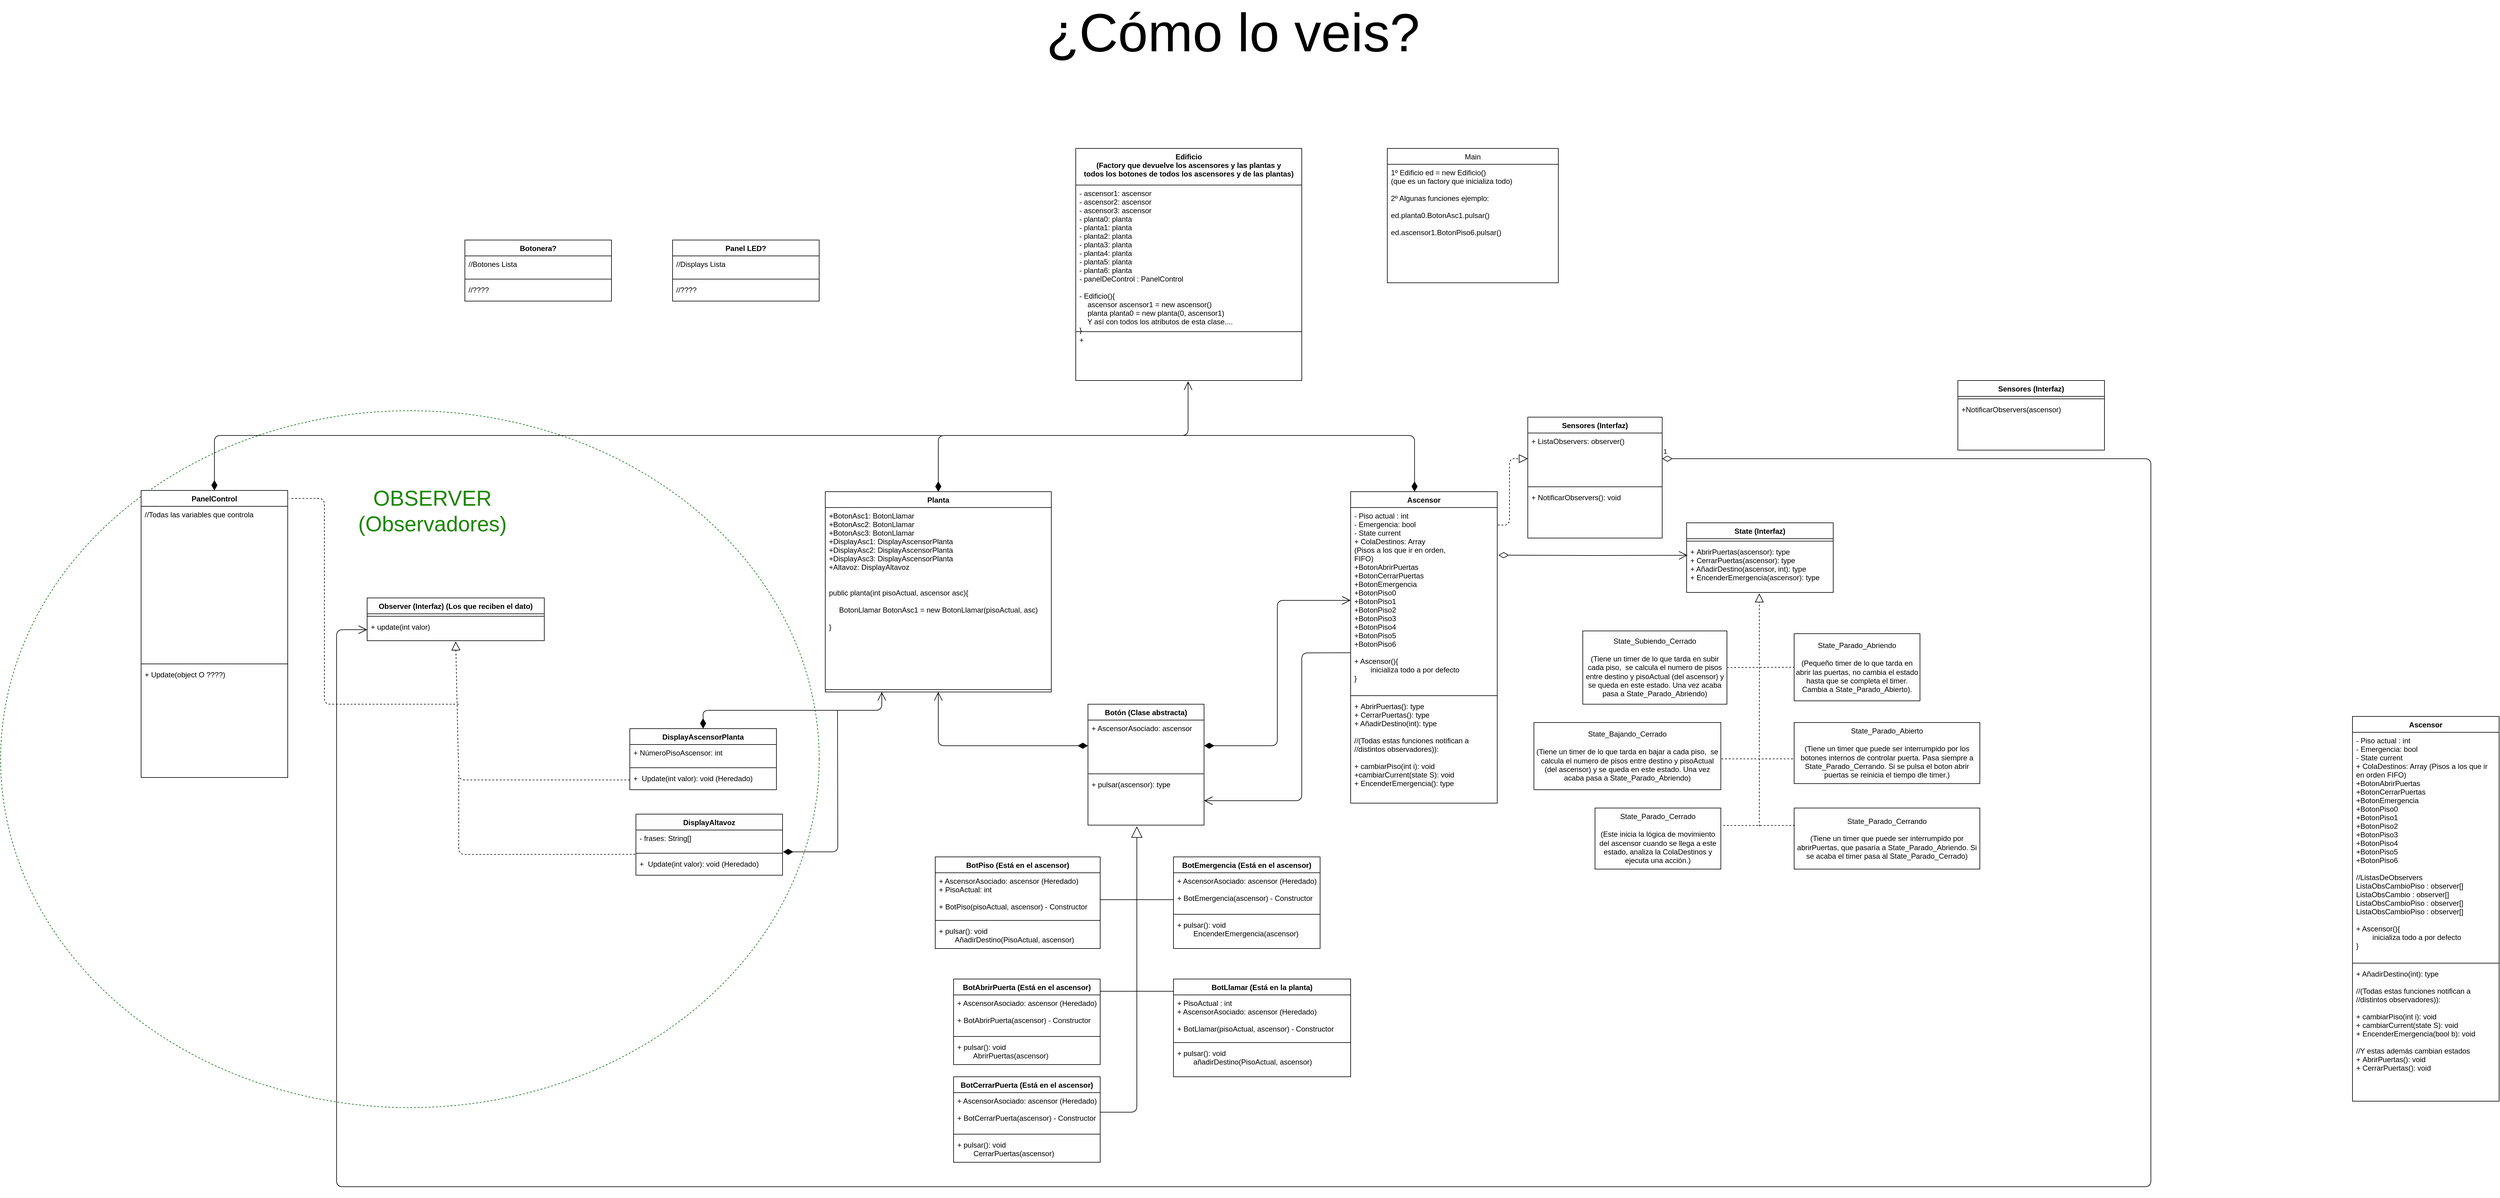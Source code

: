 <mxfile version="14.1.8" type="device"><diagram id="Z--odeYnt2_e7zv_vTT9" name="Page-1"><mxGraphModel dx="3426" dy="2026" grid="1" gridSize="10" guides="1" tooltips="1" connect="1" arrows="1" fold="1" page="1" pageScale="1" pageWidth="827" pageHeight="1169" math="0" shadow="0"><root><mxCell id="0"/><mxCell id="1" parent="0"/><mxCell id="Lk6bTEhdmykPrfCUieT1-79" value="" style="ellipse;whiteSpace=wrap;html=1;dashed=1;fillColor=none;strokeColor=#02690C;" vertex="1" parent="1"><mxGeometry x="-1730" y="109.5" width="1340" height="1141" as="geometry"/></mxCell><mxCell id="whVOiBgoklnP81nuVYzU-8" value="State_Subiendo_Cerrado&lt;br&gt;&lt;br&gt;(Tiene un timer de lo que tarda en subir cada piso,&amp;nbsp; se calcula el numero de pisos entre destino y pisoActual (del ascensor) y se queda en este estado. Una vez acaba pasa a State_Parado_Abriendo)" style="rounded=0;whiteSpace=wrap;html=1;" parent="1" vertex="1"><mxGeometry x="860" y="470" width="236" height="120" as="geometry"/></mxCell><mxCell id="whVOiBgoklnP81nuVYzU-9" value="State_Bajando_Cerrado&lt;br&gt;&lt;br&gt;(Tiene un timer de lo que tarda en bajar a cada piso,&amp;nbsp; se calcula el numero de pisos entre destino y pisoActual (del ascensor) y se queda en este estado. Una vez acaba pasa a State_Parado_Abriendo)" style="rounded=0;whiteSpace=wrap;html=1;" parent="1" vertex="1"><mxGeometry x="780" y="620" width="306" height="110" as="geometry"/></mxCell><mxCell id="whVOiBgoklnP81nuVYzU-10" value="State_Parado_Cerrado&lt;br&gt;&lt;br&gt;(Este inicia la lógica de movimiento del ascensor cuando se llega a este estado, analiza la ColaDestinos y ejecuta una acción.)" style="rounded=0;whiteSpace=wrap;html=1;" parent="1" vertex="1"><mxGeometry x="880" y="760" width="206" height="100" as="geometry"/></mxCell><mxCell id="whVOiBgoklnP81nuVYzU-11" value="State_Parado_Cerrando&lt;br&gt;&lt;br&gt;(Tiene un timer que puede ser interrumpido por abrirPuertas, que pasaría a State_Parado_Abriendo. Si se acaba el timer pasa al State_Parado_Cerrado)" style="rounded=0;whiteSpace=wrap;html=1;" parent="1" vertex="1"><mxGeometry x="1206" y="760" width="304" height="100" as="geometry"/></mxCell><mxCell id="whVOiBgoklnP81nuVYzU-12" value="State_Parado_Abriendo&lt;br&gt;&lt;br&gt;(Pequeño timer de lo que tarda en abrir las puertas, no cambia el estado hasta que se completa el timer. Cambia a State_Parado_Abierto)." style="rounded=0;whiteSpace=wrap;html=1;" parent="1" vertex="1"><mxGeometry x="1206" y="474.5" width="206" height="110" as="geometry"/></mxCell><mxCell id="whVOiBgoklnP81nuVYzU-13" value="State_Parado_Abierto&lt;br&gt;&lt;br&gt;(Tiene un timer que puede ser interrumpido por los botones internos de controlar puerta. Pasa siempre a State_Parado_Cerrando. Si se pulsa el boton abrir puertas se reinicia el tiempo dle timer.)" style="rounded=0;whiteSpace=wrap;html=1;" parent="1" vertex="1"><mxGeometry x="1206" y="620" width="304" height="100" as="geometry"/></mxCell><mxCell id="whVOiBgoklnP81nuVYzU-16" value="" style="endArrow=open;html=1;endSize=12;startArrow=diamondThin;startSize=14;startFill=0;edgeStyle=orthogonalEdgeStyle;align=left;verticalAlign=bottom;entryX=0.006;entryY=0.241;entryDx=0;entryDy=0;entryPerimeter=0;" parent="1" target="whVOiBgoklnP81nuVYzU-34" edge="1"><mxGeometry x="-1" y="3" relative="1" as="geometry"><mxPoint x="722" y="346" as="sourcePoint"/><mxPoint x="970" y="380" as="targetPoint"/></mxGeometry></mxCell><mxCell id="whVOiBgoklnP81nuVYzU-23" value="Ascensor" style="swimlane;fontStyle=1;align=center;verticalAlign=top;childLayout=stackLayout;horizontal=1;startSize=26;horizontalStack=0;resizeParent=1;resizeParentMax=0;resizeLast=0;collapsible=1;marginBottom=0;" parent="1" vertex="1"><mxGeometry x="480" y="242" width="240" height="510" as="geometry"/></mxCell><mxCell id="whVOiBgoklnP81nuVYzU-24" value="- Piso actual : int&#10;- Emergencia: bool&#10;- State current&#10;+ ColaDestinos: Array&#10;(Pisos a los que ir en orden, &#10;FIFO)&#10;+BotonAbrirPuertas&#10;+BotonCerrarPuertas&#10;+BotonEmergencia&#10;+BotonPiso0&#10;+BotonPiso1&#10;+BotonPiso2&#10;+BotonPiso3&#10;+BotonPiso4&#10;+BotonPiso5&#10;+BotonPiso6&#10;&#10;+ Ascensor(){&#10;        inicializa todo a por defecto&#10;}&#10;" style="text;strokeColor=none;fillColor=none;align=left;verticalAlign=top;spacingLeft=4;spacingRight=4;overflow=hidden;rotatable=0;points=[[0,0.5],[1,0.5]];portConstraint=eastwest;" parent="whVOiBgoklnP81nuVYzU-23" vertex="1"><mxGeometry y="26" width="240" height="304" as="geometry"/></mxCell><mxCell id="whVOiBgoklnP81nuVYzU-25" value="" style="line;strokeWidth=1;fillColor=none;align=left;verticalAlign=middle;spacingTop=-1;spacingLeft=3;spacingRight=3;rotatable=0;labelPosition=right;points=[];portConstraint=eastwest;" parent="whVOiBgoklnP81nuVYzU-23" vertex="1"><mxGeometry y="330" width="240" height="8" as="geometry"/></mxCell><mxCell id="whVOiBgoklnP81nuVYzU-26" value="+ AbrirPuertas(): type&#10;+ CerrarPuertas(): type&#10;+ AñadirDestino(int): type&#10;&#10;//(Todas estas funciones notifican a &#10;//distintos observadores)):&#10;&#10;+ cambiarPiso(int i): void&#10;+cambiarCurrent(state S): void&#10;+ EncenderEmergencia(): type" style="text;strokeColor=none;fillColor=none;align=left;verticalAlign=top;spacingLeft=4;spacingRight=4;overflow=hidden;rotatable=0;points=[[0,0.5],[1,0.5]];portConstraint=eastwest;" parent="whVOiBgoklnP81nuVYzU-23" vertex="1"><mxGeometry y="338" width="240" height="172" as="geometry"/></mxCell><mxCell id="whVOiBgoklnP81nuVYzU-31" value="State (Interfaz)" style="swimlane;fontStyle=1;align=center;verticalAlign=top;childLayout=stackLayout;horizontal=1;startSize=26;horizontalStack=0;resizeParent=1;resizeParentMax=0;resizeLast=0;collapsible=1;marginBottom=0;" parent="1" vertex="1"><mxGeometry x="1030" y="293" width="240" height="114" as="geometry"/></mxCell><mxCell id="whVOiBgoklnP81nuVYzU-33" value="" style="line;strokeWidth=1;fillColor=none;align=left;verticalAlign=middle;spacingTop=-1;spacingLeft=3;spacingRight=3;rotatable=0;labelPosition=right;points=[];portConstraint=eastwest;" parent="whVOiBgoklnP81nuVYzU-31" vertex="1"><mxGeometry y="26" width="240" height="8" as="geometry"/></mxCell><mxCell id="whVOiBgoklnP81nuVYzU-34" value="+ AbrirPuertas(ascensor): type&#10;+ CerrarPuertas(ascensor): type&#10;+ AñadirDestino(ascensor, int): type&#10;+ EncenderEmergencia(ascensor): type" style="text;strokeColor=none;fillColor=none;align=left;verticalAlign=top;spacingLeft=4;spacingRight=4;overflow=hidden;rotatable=0;points=[[0,0.5],[1,0.5]];portConstraint=eastwest;" parent="whVOiBgoklnP81nuVYzU-31" vertex="1"><mxGeometry y="34" width="240" height="80" as="geometry"/></mxCell><mxCell id="whVOiBgoklnP81nuVYzU-42" value="" style="endArrow=block;endSize=16;endFill=0;html=1;entryX=0.5;entryY=1;entryDx=0;entryDy=0;exitX=1;exitY=0.5;exitDx=0;exitDy=0;" parent="1" edge="1" source="Lk6bTEhdmykPrfCUieT1-37"><mxGeometry width="160" relative="1" as="geometry"><mxPoint x="130" y="1160" as="sourcePoint"/><mxPoint x="130" y="790" as="targetPoint"/><Array as="points"><mxPoint x="130" y="1258"/></Array></mxGeometry></mxCell><mxCell id="whVOiBgoklnP81nuVYzU-43" value="" style="endArrow=none;html=1;exitX=1;exitY=0.5;exitDx=0;exitDy=0;entryX=0;entryY=0.5;entryDx=0;entryDy=0;" parent="1" edge="1"><mxGeometry width="50" height="50" relative="1" as="geometry"><mxPoint x="70" y="910" as="sourcePoint"/><mxPoint x="190" y="910" as="targetPoint"/></mxGeometry></mxCell><mxCell id="whVOiBgoklnP81nuVYzU-44" value="" style="endArrow=none;html=1;exitX=1;exitY=0.5;exitDx=0;exitDy=0;entryX=0;entryY=0.5;entryDx=0;entryDy=0;" parent="1" edge="1"><mxGeometry width="50" height="50" relative="1" as="geometry"><mxPoint x="70" y="1060" as="sourcePoint"/><mxPoint x="190" y="1060" as="targetPoint"/></mxGeometry></mxCell><mxCell id="whVOiBgoklnP81nuVYzU-47" value="Botón (Clase abstracta)" style="swimlane;fontStyle=1;align=center;verticalAlign=top;childLayout=stackLayout;horizontal=1;startSize=26;horizontalStack=0;resizeParent=1;resizeParentMax=0;resizeLast=0;collapsible=1;marginBottom=0;" parent="1" vertex="1"><mxGeometry x="50" y="590" width="190" height="198" as="geometry"/></mxCell><mxCell id="whVOiBgoklnP81nuVYzU-48" value="+ AscensorAsociado: ascensor&#10;" style="text;strokeColor=none;fillColor=none;align=left;verticalAlign=top;spacingLeft=4;spacingRight=4;overflow=hidden;rotatable=0;points=[[0,0.5],[1,0.5]];portConstraint=eastwest;" parent="whVOiBgoklnP81nuVYzU-47" vertex="1"><mxGeometry y="26" width="190" height="84" as="geometry"/></mxCell><mxCell id="whVOiBgoklnP81nuVYzU-49" value="" style="line;strokeWidth=1;fillColor=none;align=left;verticalAlign=middle;spacingTop=-1;spacingLeft=3;spacingRight=3;rotatable=0;labelPosition=right;points=[];portConstraint=eastwest;" parent="whVOiBgoklnP81nuVYzU-47" vertex="1"><mxGeometry y="110" width="190" height="8" as="geometry"/></mxCell><mxCell id="whVOiBgoklnP81nuVYzU-50" value="+ pulsar(ascensor): type" style="text;strokeColor=none;fillColor=none;align=left;verticalAlign=top;spacingLeft=4;spacingRight=4;overflow=hidden;rotatable=0;points=[[0,0.5],[1,0.5]];portConstraint=eastwest;" parent="whVOiBgoklnP81nuVYzU-47" vertex="1"><mxGeometry y="118" width="190" height="80" as="geometry"/></mxCell><mxCell id="whVOiBgoklnP81nuVYzU-60" value="Edificio&#10;(Factory que devuelve los ascensores y las plantas y &#10;todos los botones de todos los ascensores y de las plantas)" style="swimlane;fontStyle=1;align=center;verticalAlign=top;childLayout=stackLayout;horizontal=1;startSize=60;horizontalStack=0;resizeParent=1;resizeParentMax=0;resizeLast=0;collapsible=1;marginBottom=0;" parent="1" vertex="1"><mxGeometry x="30" y="-320" width="370" height="300" as="geometry"/></mxCell><mxCell id="whVOiBgoklnP81nuVYzU-61" value="- ascensor1: ascensor&#10;- ascensor2: ascensor&#10;- ascensor3: ascensor&#10;- planta0: planta&#10;- planta1: planta&#10;- planta2: planta&#10;- planta3: planta&#10;- planta4: planta&#10;- planta5: planta&#10;- planta6: planta&#10;- panelDeControl : PanelControl&#10;&#10;- Edificio(){&#10;    ascensor ascensor1 = new ascensor()&#10;    planta planta0 = new planta(0, ascensor1)&#10;    Y así con todos los atributos de esta clase....&#10;}" style="text;strokeColor=none;fillColor=none;align=left;verticalAlign=top;spacingLeft=4;spacingRight=4;overflow=hidden;rotatable=0;points=[[0,0.5],[1,0.5]];portConstraint=eastwest;" parent="whVOiBgoklnP81nuVYzU-60" vertex="1"><mxGeometry y="60" width="370" height="240" as="geometry"/></mxCell><mxCell id="whVOiBgoklnP81nuVYzU-65" value="Main" style="swimlane;fontStyle=0;childLayout=stackLayout;horizontal=1;startSize=26;fillColor=none;horizontalStack=0;resizeParent=1;resizeParentMax=0;resizeLast=0;collapsible=1;marginBottom=0;" parent="1" vertex="1"><mxGeometry x="540" y="-320" width="280" height="220" as="geometry"/></mxCell><mxCell id="whVOiBgoklnP81nuVYzU-66" value="1º Edificio ed = new Edificio() &#10;(que es un factory que inicializa todo)&#10;&#10;2º Algunas funciones ejemplo:&#10;&#10;ed.planta0.BotonAsc1.pulsar()&#10;&#10;ed.ascensor1.BotonPiso6.pulsar()&#10;" style="text;strokeColor=none;fillColor=none;align=left;verticalAlign=top;spacingLeft=4;spacingRight=4;overflow=hidden;rotatable=0;points=[[0,0.5],[1,0.5]];portConstraint=eastwest;" parent="whVOiBgoklnP81nuVYzU-65" vertex="1"><mxGeometry y="26" width="280" height="194" as="geometry"/></mxCell><mxCell id="whVOiBgoklnP81nuVYzU-69" value="Planta" style="swimlane;fontStyle=1;align=center;verticalAlign=top;childLayout=stackLayout;horizontal=1;startSize=26;horizontalStack=0;resizeParent=1;resizeParentMax=0;resizeLast=0;collapsible=1;marginBottom=0;" parent="1" vertex="1"><mxGeometry x="-380" y="242" width="370" height="328" as="geometry"/></mxCell><mxCell id="whVOiBgoklnP81nuVYzU-70" value="+BotonAsc1: BotonLlamar&#10;+BotonAsc2: BotonLlamar&#10;+BotonAsc3: BotonLlamar&#10;+DisplayAsc1: DisplayAscensorPlanta&#10;+DisplayAsc2: DisplayAscensorPlanta&#10;+DisplayAsc3: DisplayAscensorPlanta&#10;+Altavoz: DisplayAltavoz&#10;&#10;&#10;public planta(int pisoActual, ascensor asc){&#10;     &#10;     BotonLlamar BotonAsc1 = new BotonLlamar(pisoActual, asc)&#10;&#10;}&#10;" style="text;strokeColor=none;fillColor=none;align=left;verticalAlign=top;spacingLeft=4;spacingRight=4;overflow=hidden;rotatable=0;points=[[0,0.5],[1,0.5]];portConstraint=eastwest;" parent="whVOiBgoklnP81nuVYzU-69" vertex="1"><mxGeometry y="26" width="370" height="294" as="geometry"/></mxCell><mxCell id="whVOiBgoklnP81nuVYzU-71" value="" style="line;strokeWidth=1;fillColor=none;align=left;verticalAlign=middle;spacingTop=-1;spacingLeft=3;spacingRight=3;rotatable=0;labelPosition=right;points=[];portConstraint=eastwest;" parent="whVOiBgoklnP81nuVYzU-69" vertex="1"><mxGeometry y="320" width="370" height="8" as="geometry"/></mxCell><mxCell id="whVOiBgoklnP81nuVYzU-73" value="BotLlamar (Está en la planta)" style="swimlane;fontStyle=1;align=center;verticalAlign=top;childLayout=stackLayout;horizontal=1;startSize=26;horizontalStack=0;resizeParent=1;resizeParentMax=0;resizeLast=0;collapsible=1;marginBottom=0;" parent="1" vertex="1"><mxGeometry x="190" y="1040" width="290" height="160" as="geometry"/></mxCell><mxCell id="whVOiBgoklnP81nuVYzU-74" value="+ PisoActual : int&#10;+ AscensorAsociado: ascensor (Heredado)&#10;&#10;+ BotLlamar(pisoActual, ascensor) - Constructor" style="text;strokeColor=none;fillColor=none;align=left;verticalAlign=top;spacingLeft=4;spacingRight=4;overflow=hidden;rotatable=0;points=[[0,0.5],[1,0.5]];portConstraint=eastwest;" parent="whVOiBgoklnP81nuVYzU-73" vertex="1"><mxGeometry y="26" width="290" height="74" as="geometry"/></mxCell><mxCell id="whVOiBgoklnP81nuVYzU-75" value="" style="line;strokeWidth=1;fillColor=none;align=left;verticalAlign=middle;spacingTop=-1;spacingLeft=3;spacingRight=3;rotatable=0;labelPosition=right;points=[];portConstraint=eastwest;" parent="whVOiBgoklnP81nuVYzU-73" vertex="1"><mxGeometry y="100" width="290" height="8" as="geometry"/></mxCell><mxCell id="whVOiBgoklnP81nuVYzU-76" value="+ pulsar(): void&#10;        añadirDestino(PisoActual, ascensor)&#10;    " style="text;strokeColor=none;fillColor=none;align=left;verticalAlign=top;spacingLeft=4;spacingRight=4;overflow=hidden;rotatable=0;points=[[0,0.5],[1,0.5]];portConstraint=eastwest;" parent="whVOiBgoklnP81nuVYzU-73" vertex="1"><mxGeometry y="108" width="290" height="52" as="geometry"/></mxCell><mxCell id="whVOiBgoklnP81nuVYzU-80" value="" style="endArrow=open;html=1;endSize=12;startArrow=diamondThin;startSize=14;startFill=1;edgeStyle=orthogonalEdgeStyle;align=left;verticalAlign=bottom;exitX=1;exitY=0.5;exitDx=0;exitDy=0;entryX=0;entryY=0.5;entryDx=0;entryDy=0;" parent="1" source="whVOiBgoklnP81nuVYzU-48" target="whVOiBgoklnP81nuVYzU-24" edge="1"><mxGeometry x="-1" y="3" relative="1" as="geometry"><mxPoint x="280" y="390" as="sourcePoint"/><mxPoint x="440" y="390" as="targetPoint"/></mxGeometry></mxCell><mxCell id="whVOiBgoklnP81nuVYzU-81" value="" style="endArrow=open;html=1;endSize=12;startArrow=diamondThin;startSize=14;startFill=1;edgeStyle=orthogonalEdgeStyle;align=left;verticalAlign=bottom;exitX=0;exitY=0.5;exitDx=0;exitDy=0;entryX=0.5;entryY=1;entryDx=0;entryDy=0;" parent="1" source="whVOiBgoklnP81nuVYzU-48" target="whVOiBgoklnP81nuVYzU-69" edge="1"><mxGeometry x="-1" y="3" relative="1" as="geometry"><mxPoint x="250" y="668.0" as="sourcePoint"/><mxPoint x="490" y="390" as="targetPoint"/></mxGeometry></mxCell><mxCell id="whVOiBgoklnP81nuVYzU-82" value="&lt;font style=&quot;font-size: 88px&quot;&gt;¿Cómo lo veis?&lt;/font&gt;" style="text;html=1;strokeColor=none;fillColor=none;align=center;verticalAlign=middle;whiteSpace=wrap;rounded=0;" parent="1" vertex="1"><mxGeometry x="-60" y="-520" width="695" height="20" as="geometry"/></mxCell><mxCell id="Lk6bTEhdmykPrfCUieT1-2" value="+ " style="text;fillColor=none;align=left;verticalAlign=top;spacingLeft=4;spacingRight=4;overflow=hidden;rotatable=0;points=[[0,0.5],[1,0.5]];portConstraint=eastwest;strokeColor=#000000;" vertex="1" parent="1"><mxGeometry x="30" y="-20" width="370" height="80" as="geometry"/></mxCell><mxCell id="Lk6bTEhdmykPrfCUieT1-3" value="DisplayAscensorPlanta" style="swimlane;fontStyle=1;align=center;verticalAlign=top;childLayout=stackLayout;horizontal=1;startSize=26;horizontalStack=0;resizeParent=1;resizeParentMax=0;resizeLast=0;collapsible=1;marginBottom=0;" vertex="1" parent="1"><mxGeometry x="-700" y="630" width="240" height="100" as="geometry"/></mxCell><mxCell id="Lk6bTEhdmykPrfCUieT1-4" value="+ NúmeroPisoAscensor: int&#10;" style="text;strokeColor=none;fillColor=none;align=left;verticalAlign=top;spacingLeft=4;spacingRight=4;overflow=hidden;rotatable=0;points=[[0,0.5],[1,0.5]];portConstraint=eastwest;" vertex="1" parent="Lk6bTEhdmykPrfCUieT1-3"><mxGeometry y="26" width="240" height="34" as="geometry"/></mxCell><mxCell id="Lk6bTEhdmykPrfCUieT1-5" value="" style="line;strokeWidth=1;fillColor=none;align=left;verticalAlign=middle;spacingTop=-1;spacingLeft=3;spacingRight=3;rotatable=0;labelPosition=right;points=[];portConstraint=eastwest;" vertex="1" parent="Lk6bTEhdmykPrfCUieT1-3"><mxGeometry y="60" width="240" height="8" as="geometry"/></mxCell><mxCell id="Lk6bTEhdmykPrfCUieT1-6" value="+  Update(int valor): void (Heredado)" style="text;strokeColor=none;fillColor=none;align=left;verticalAlign=top;spacingLeft=4;spacingRight=4;overflow=hidden;rotatable=0;points=[[0,0.5],[1,0.5]];portConstraint=eastwest;" vertex="1" parent="Lk6bTEhdmykPrfCUieT1-3"><mxGeometry y="68" width="240" height="32" as="geometry"/></mxCell><mxCell id="Lk6bTEhdmykPrfCUieT1-7" value="Observer (Interfaz) (Los que reciben el dato)" style="swimlane;fontStyle=1;align=center;verticalAlign=top;childLayout=stackLayout;horizontal=1;startSize=26;horizontalStack=0;resizeParent=1;resizeParentMax=0;resizeLast=0;collapsible=1;marginBottom=0;" vertex="1" parent="1"><mxGeometry x="-1130" y="416" width="290" height="70" as="geometry"/></mxCell><mxCell id="Lk6bTEhdmykPrfCUieT1-8" value="" style="line;strokeWidth=1;fillColor=none;align=left;verticalAlign=middle;spacingTop=-1;spacingLeft=3;spacingRight=3;rotatable=0;labelPosition=right;points=[];portConstraint=eastwest;" vertex="1" parent="Lk6bTEhdmykPrfCUieT1-7"><mxGeometry y="26" width="290" height="8" as="geometry"/></mxCell><mxCell id="Lk6bTEhdmykPrfCUieT1-9" value="+ update(int valor)" style="text;strokeColor=none;fillColor=none;align=left;verticalAlign=top;spacingLeft=4;spacingRight=4;overflow=hidden;rotatable=0;points=[[0,0.5],[1,0.5]];portConstraint=eastwest;" vertex="1" parent="Lk6bTEhdmykPrfCUieT1-7"><mxGeometry y="34" width="290" height="36" as="geometry"/></mxCell><mxCell id="Lk6bTEhdmykPrfCUieT1-10" value="" style="endArrow=block;dashed=1;endFill=0;endSize=12;html=1;entryX=0.496;entryY=1.02;entryDx=0;entryDy=0;entryPerimeter=0;" edge="1" parent="1" target="whVOiBgoklnP81nuVYzU-34"><mxGeometry width="160" relative="1" as="geometry"><mxPoint x="1149" y="790" as="sourcePoint"/><mxPoint x="1100" y="440" as="targetPoint"/></mxGeometry></mxCell><mxCell id="Lk6bTEhdmykPrfCUieT1-11" value="" style="endArrow=none;dashed=1;html=1;exitX=1;exitY=0.5;exitDx=0;exitDy=0;entryX=0;entryY=0.5;entryDx=0;entryDy=0;" edge="1" parent="1" source="whVOiBgoklnP81nuVYzU-8" target="whVOiBgoklnP81nuVYzU-12"><mxGeometry width="50" height="50" relative="1" as="geometry"><mxPoint x="1130" y="560" as="sourcePoint"/><mxPoint x="1180" y="510" as="targetPoint"/></mxGeometry></mxCell><mxCell id="Lk6bTEhdmykPrfCUieT1-12" value="" style="endArrow=none;dashed=1;html=1;exitX=1;exitY=0.5;exitDx=0;exitDy=0;entryX=0;entryY=0.5;entryDx=0;entryDy=0;" edge="1" parent="1"><mxGeometry width="50" height="50" relative="1" as="geometry"><mxPoint x="1087" y="679.5" as="sourcePoint"/><mxPoint x="1207" y="679.5" as="targetPoint"/></mxGeometry></mxCell><mxCell id="Lk6bTEhdmykPrfCUieT1-13" value="" style="endArrow=none;dashed=1;html=1;exitX=1;exitY=0.5;exitDx=0;exitDy=0;entryX=0;entryY=0.5;entryDx=0;entryDy=0;" edge="1" parent="1"><mxGeometry width="50" height="50" relative="1" as="geometry"><mxPoint x="1090" y="788.5" as="sourcePoint"/><mxPoint x="1210" y="788.5" as="targetPoint"/></mxGeometry></mxCell><mxCell id="Lk6bTEhdmykPrfCUieT1-14" value="" style="endArrow=block;dashed=1;endFill=0;endSize=12;html=1;exitX=0;exitY=0.5;exitDx=0;exitDy=0;entryX=0.5;entryY=1.036;entryDx=0;entryDy=0;entryPerimeter=0;" edge="1" parent="1" source="Lk6bTEhdmykPrfCUieT1-6" target="Lk6bTEhdmykPrfCUieT1-9"><mxGeometry width="160" relative="1" as="geometry"><mxPoint x="-770" y="-178.6" as="sourcePoint"/><mxPoint x="-920" y="570" as="targetPoint"/><Array as="points"><mxPoint x="-980" y="714"/></Array></mxGeometry></mxCell><mxCell id="Lk6bTEhdmykPrfCUieT1-18" value="" style="endArrow=open;html=1;endSize=12;startArrow=diamondThin;startSize=14;startFill=1;edgeStyle=orthogonalEdgeStyle;align=left;verticalAlign=bottom;exitX=0.5;exitY=0;exitDx=0;exitDy=0;entryX=0.497;entryY=1.017;entryDx=0;entryDy=0;entryPerimeter=0;" edge="1" parent="1" source="whVOiBgoklnP81nuVYzU-69" target="Lk6bTEhdmykPrfCUieT1-2"><mxGeometry x="-1" y="3" relative="1" as="geometry"><mxPoint x="140" y="430" as="sourcePoint"/><mxPoint x="240" y="90" as="targetPoint"/><Array as="points"><mxPoint x="-195" y="150"/><mxPoint x="214" y="150"/></Array></mxGeometry></mxCell><mxCell id="Lk6bTEhdmykPrfCUieT1-20" value="" style="endArrow=none;html=1;endSize=12;startArrow=diamondThin;startSize=14;startFill=1;edgeStyle=orthogonalEdgeStyle;align=left;verticalAlign=bottom;endFill=0;exitX=0.436;exitY=0;exitDx=0;exitDy=0;exitPerimeter=0;" edge="1" parent="1" source="whVOiBgoklnP81nuVYzU-23"><mxGeometry x="-1" y="3" relative="1" as="geometry"><mxPoint x="160" y="450" as="sourcePoint"/><mxPoint x="160" y="150" as="targetPoint"/><Array as="points"><mxPoint x="585" y="150"/></Array></mxGeometry></mxCell><mxCell id="Lk6bTEhdmykPrfCUieT1-21" value="" style="endArrow=open;html=1;endSize=12;startArrow=diamondThin;startSize=14;startFill=1;edgeStyle=orthogonalEdgeStyle;align=left;verticalAlign=bottom;entryX=0.25;entryY=1;entryDx=0;entryDy=0;exitX=0.5;exitY=0;exitDx=0;exitDy=0;" edge="1" parent="1" source="Lk6bTEhdmykPrfCUieT1-3" target="whVOiBgoklnP81nuVYzU-69"><mxGeometry x="-1" y="3" relative="1" as="geometry"><mxPoint x="-590" y="610" as="sourcePoint"/><mxPoint x="330" y="460" as="targetPoint"/></mxGeometry></mxCell><mxCell id="Lk6bTEhdmykPrfCUieT1-23" value="" style="endArrow=open;endFill=1;endSize=12;html=1;exitX=-0.003;exitY=0.782;exitDx=0;exitDy=0;exitPerimeter=0;entryX=1;entryY=0.5;entryDx=0;entryDy=0;" edge="1" parent="1" source="whVOiBgoklnP81nuVYzU-24" target="whVOiBgoklnP81nuVYzU-50"><mxGeometry width="160" relative="1" as="geometry"><mxPoint x="400" y="660" as="sourcePoint"/><mxPoint x="560" y="660" as="targetPoint"/><Array as="points"><mxPoint x="400" y="506"/><mxPoint x="400" y="748"/></Array></mxGeometry></mxCell><mxCell id="Lk6bTEhdmykPrfCUieT1-24" value="BotEmergencia (Está en el ascensor)" style="swimlane;fontStyle=1;align=center;verticalAlign=top;childLayout=stackLayout;horizontal=1;startSize=26;horizontalStack=0;resizeParent=1;resizeParentMax=0;resizeLast=0;collapsible=1;marginBottom=0;" vertex="1" parent="1"><mxGeometry x="190" y="840" width="240" height="150" as="geometry"/></mxCell><mxCell id="Lk6bTEhdmykPrfCUieT1-25" value="+ AscensorAsociado: ascensor (Heredado)&#10;&#10;+ BotEmergencia(ascensor) - Constructor&#10;" style="text;strokeColor=none;fillColor=none;align=left;verticalAlign=top;spacingLeft=4;spacingRight=4;overflow=hidden;rotatable=0;points=[[0,0.5],[1,0.5]];portConstraint=eastwest;" vertex="1" parent="Lk6bTEhdmykPrfCUieT1-24"><mxGeometry y="26" width="240" height="64" as="geometry"/></mxCell><mxCell id="Lk6bTEhdmykPrfCUieT1-26" value="" style="line;strokeWidth=1;fillColor=none;align=left;verticalAlign=middle;spacingTop=-1;spacingLeft=3;spacingRight=3;rotatable=0;labelPosition=right;points=[];portConstraint=eastwest;" vertex="1" parent="Lk6bTEhdmykPrfCUieT1-24"><mxGeometry y="90" width="240" height="8" as="geometry"/></mxCell><mxCell id="Lk6bTEhdmykPrfCUieT1-27" value="+ pulsar(): void&#10;        EncenderEmergencia(ascensor)&#10;    " style="text;strokeColor=none;fillColor=none;align=left;verticalAlign=top;spacingLeft=4;spacingRight=4;overflow=hidden;rotatable=0;points=[[0,0.5],[1,0.5]];portConstraint=eastwest;" vertex="1" parent="Lk6bTEhdmykPrfCUieT1-24"><mxGeometry y="98" width="240" height="52" as="geometry"/></mxCell><mxCell id="Lk6bTEhdmykPrfCUieT1-28" value="BotPiso (Está en el ascensor)" style="swimlane;fontStyle=1;align=center;verticalAlign=top;childLayout=stackLayout;horizontal=1;startSize=26;horizontalStack=0;resizeParent=1;resizeParentMax=0;resizeLast=0;collapsible=1;marginBottom=0;" vertex="1" parent="1"><mxGeometry x="-200" y="840" width="270" height="150" as="geometry"/></mxCell><mxCell id="Lk6bTEhdmykPrfCUieT1-29" value="+ AscensorAsociado: ascensor (Heredado)&#10;+ PisoActual: int&#10;&#10;+ BotPiso(pisoActual, ascensor) - Constructor" style="text;strokeColor=none;fillColor=none;align=left;verticalAlign=top;spacingLeft=4;spacingRight=4;overflow=hidden;rotatable=0;points=[[0,0.5],[1,0.5]];portConstraint=eastwest;" vertex="1" parent="Lk6bTEhdmykPrfCUieT1-28"><mxGeometry y="26" width="270" height="74" as="geometry"/></mxCell><mxCell id="Lk6bTEhdmykPrfCUieT1-30" value="" style="line;strokeWidth=1;fillColor=none;align=left;verticalAlign=middle;spacingTop=-1;spacingLeft=3;spacingRight=3;rotatable=0;labelPosition=right;points=[];portConstraint=eastwest;" vertex="1" parent="Lk6bTEhdmykPrfCUieT1-28"><mxGeometry y="100" width="270" height="8" as="geometry"/></mxCell><mxCell id="Lk6bTEhdmykPrfCUieT1-31" value="+ pulsar(): void&#10;        AñadirDestino(PisoActual, ascensor)&#10;    " style="text;strokeColor=none;fillColor=none;align=left;verticalAlign=top;spacingLeft=4;spacingRight=4;overflow=hidden;rotatable=0;points=[[0,0.5],[1,0.5]];portConstraint=eastwest;" vertex="1" parent="Lk6bTEhdmykPrfCUieT1-28"><mxGeometry y="108" width="270" height="42" as="geometry"/></mxCell><mxCell id="Lk6bTEhdmykPrfCUieT1-32" value="BotAbrirPuerta (Está en el ascensor)" style="swimlane;fontStyle=1;align=center;verticalAlign=top;childLayout=stackLayout;horizontal=1;startSize=26;horizontalStack=0;resizeParent=1;resizeParentMax=0;resizeLast=0;collapsible=1;marginBottom=0;" vertex="1" parent="1"><mxGeometry x="-170" y="1040" width="240" height="140" as="geometry"/></mxCell><mxCell id="Lk6bTEhdmykPrfCUieT1-33" value="+ AscensorAsociado: ascensor (Heredado)&#10;&#10;+ BotAbrirPuerta(ascensor) - Constructor&#10;" style="text;strokeColor=none;fillColor=none;align=left;verticalAlign=top;spacingLeft=4;spacingRight=4;overflow=hidden;rotatable=0;points=[[0,0.5],[1,0.5]];portConstraint=eastwest;" vertex="1" parent="Lk6bTEhdmykPrfCUieT1-32"><mxGeometry y="26" width="240" height="64" as="geometry"/></mxCell><mxCell id="Lk6bTEhdmykPrfCUieT1-34" value="" style="line;strokeWidth=1;fillColor=none;align=left;verticalAlign=middle;spacingTop=-1;spacingLeft=3;spacingRight=3;rotatable=0;labelPosition=right;points=[];portConstraint=eastwest;" vertex="1" parent="Lk6bTEhdmykPrfCUieT1-32"><mxGeometry y="90" width="240" height="8" as="geometry"/></mxCell><mxCell id="Lk6bTEhdmykPrfCUieT1-35" value="+ pulsar(): void&#10;        AbrirPuertas(ascensor)&#10;    " style="text;strokeColor=none;fillColor=none;align=left;verticalAlign=top;spacingLeft=4;spacingRight=4;overflow=hidden;rotatable=0;points=[[0,0.5],[1,0.5]];portConstraint=eastwest;" vertex="1" parent="Lk6bTEhdmykPrfCUieT1-32"><mxGeometry y="98" width="240" height="42" as="geometry"/></mxCell><mxCell id="Lk6bTEhdmykPrfCUieT1-36" value="BotCerrarPuerta (Está en el ascensor)" style="swimlane;fontStyle=1;align=center;verticalAlign=top;childLayout=stackLayout;horizontal=1;startSize=26;horizontalStack=0;resizeParent=1;resizeParentMax=0;resizeLast=0;collapsible=1;marginBottom=0;" vertex="1" parent="1"><mxGeometry x="-170" y="1200" width="240" height="140" as="geometry"/></mxCell><mxCell id="Lk6bTEhdmykPrfCUieT1-37" value="+ AscensorAsociado: ascensor (Heredado)&#10;&#10;+ BotCerrarPuerta(ascensor) - Constructor&#10;" style="text;strokeColor=none;fillColor=none;align=left;verticalAlign=top;spacingLeft=4;spacingRight=4;overflow=hidden;rotatable=0;points=[[0,0.5],[1,0.5]];portConstraint=eastwest;" vertex="1" parent="Lk6bTEhdmykPrfCUieT1-36"><mxGeometry y="26" width="240" height="64" as="geometry"/></mxCell><mxCell id="Lk6bTEhdmykPrfCUieT1-38" value="" style="line;strokeWidth=1;fillColor=none;align=left;verticalAlign=middle;spacingTop=-1;spacingLeft=3;spacingRight=3;rotatable=0;labelPosition=right;points=[];portConstraint=eastwest;" vertex="1" parent="Lk6bTEhdmykPrfCUieT1-36"><mxGeometry y="90" width="240" height="8" as="geometry"/></mxCell><mxCell id="Lk6bTEhdmykPrfCUieT1-39" value="+ pulsar(): void&#10;        CerrarPuertas(ascensor)&#10;    " style="text;strokeColor=none;fillColor=none;align=left;verticalAlign=top;spacingLeft=4;spacingRight=4;overflow=hidden;rotatable=0;points=[[0,0.5],[1,0.5]];portConstraint=eastwest;" vertex="1" parent="Lk6bTEhdmykPrfCUieT1-36"><mxGeometry y="98" width="240" height="42" as="geometry"/></mxCell><mxCell id="Lk6bTEhdmykPrfCUieT1-46" value="DisplayAltavoz" style="swimlane;fontStyle=1;align=center;verticalAlign=top;childLayout=stackLayout;horizontal=1;startSize=26;horizontalStack=0;resizeParent=1;resizeParentMax=0;resizeLast=0;collapsible=1;marginBottom=0;" vertex="1" parent="1"><mxGeometry x="-690" y="770" width="240" height="100" as="geometry"/></mxCell><mxCell id="Lk6bTEhdmykPrfCUieT1-47" value="- frases: String[]" style="text;strokeColor=none;fillColor=none;align=left;verticalAlign=top;spacingLeft=4;spacingRight=4;overflow=hidden;rotatable=0;points=[[0,0.5],[1,0.5]];portConstraint=eastwest;" vertex="1" parent="Lk6bTEhdmykPrfCUieT1-46"><mxGeometry y="26" width="240" height="34" as="geometry"/></mxCell><mxCell id="Lk6bTEhdmykPrfCUieT1-48" value="" style="line;strokeWidth=1;fillColor=none;align=left;verticalAlign=middle;spacingTop=-1;spacingLeft=3;spacingRight=3;rotatable=0;labelPosition=right;points=[];portConstraint=eastwest;" vertex="1" parent="Lk6bTEhdmykPrfCUieT1-46"><mxGeometry y="60" width="240" height="8" as="geometry"/></mxCell><mxCell id="Lk6bTEhdmykPrfCUieT1-49" value="+  Update(int valor): void (Heredado)" style="text;strokeColor=none;fillColor=none;align=left;verticalAlign=top;spacingLeft=4;spacingRight=4;overflow=hidden;rotatable=0;points=[[0,0.5],[1,0.5]];portConstraint=eastwest;" vertex="1" parent="Lk6bTEhdmykPrfCUieT1-46"><mxGeometry y="68" width="240" height="32" as="geometry"/></mxCell><mxCell id="Lk6bTEhdmykPrfCUieT1-50" value="" style="endArrow=none;dashed=1;html=1;entryX=0.002;entryY=-0.069;entryDx=0;entryDy=0;entryPerimeter=0;" edge="1" parent="1" target="Lk6bTEhdmykPrfCUieT1-49"><mxGeometry width="50" height="50" relative="1" as="geometry"><mxPoint x="-980" y="710" as="sourcePoint"/><mxPoint x="-740" y="800" as="targetPoint"/><Array as="points"><mxPoint x="-980" y="836"/></Array></mxGeometry></mxCell><mxCell id="Lk6bTEhdmykPrfCUieT1-51" value="" style="endArrow=none;html=1;endSize=12;startArrow=diamondThin;startSize=14;startFill=1;edgeStyle=orthogonalEdgeStyle;align=left;verticalAlign=bottom;exitX=1.003;exitY=1.053;exitDx=0;exitDy=0;exitPerimeter=0;endFill=0;" edge="1" parent="1" source="Lk6bTEhdmykPrfCUieT1-47"><mxGeometry x="-1" y="3" relative="1" as="geometry"><mxPoint x="-570" y="640" as="sourcePoint"/><mxPoint x="-360" y="600" as="targetPoint"/></mxGeometry></mxCell><mxCell id="Lk6bTEhdmykPrfCUieT1-52" value="Botonera?" style="swimlane;fontStyle=1;align=center;verticalAlign=top;childLayout=stackLayout;horizontal=1;startSize=26;horizontalStack=0;resizeParent=1;resizeParentMax=0;resizeLast=0;collapsible=1;marginBottom=0;" vertex="1" parent="1"><mxGeometry x="-970" y="-170" width="240" height="100" as="geometry"/></mxCell><mxCell id="Lk6bTEhdmykPrfCUieT1-53" value="//Botones Lista" style="text;strokeColor=none;fillColor=none;align=left;verticalAlign=top;spacingLeft=4;spacingRight=4;overflow=hidden;rotatable=0;points=[[0,0.5],[1,0.5]];portConstraint=eastwest;" vertex="1" parent="Lk6bTEhdmykPrfCUieT1-52"><mxGeometry y="26" width="240" height="34" as="geometry"/></mxCell><mxCell id="Lk6bTEhdmykPrfCUieT1-54" value="" style="line;strokeWidth=1;fillColor=none;align=left;verticalAlign=middle;spacingTop=-1;spacingLeft=3;spacingRight=3;rotatable=0;labelPosition=right;points=[];portConstraint=eastwest;" vertex="1" parent="Lk6bTEhdmykPrfCUieT1-52"><mxGeometry y="60" width="240" height="8" as="geometry"/></mxCell><mxCell id="Lk6bTEhdmykPrfCUieT1-55" value="//????" style="text;strokeColor=none;fillColor=none;align=left;verticalAlign=top;spacingLeft=4;spacingRight=4;overflow=hidden;rotatable=0;points=[[0,0.5],[1,0.5]];portConstraint=eastwest;" vertex="1" parent="Lk6bTEhdmykPrfCUieT1-52"><mxGeometry y="68" width="240" height="32" as="geometry"/></mxCell><mxCell id="Lk6bTEhdmykPrfCUieT1-56" value="Panel LED?" style="swimlane;fontStyle=1;align=center;verticalAlign=top;childLayout=stackLayout;horizontal=1;startSize=26;horizontalStack=0;resizeParent=1;resizeParentMax=0;resizeLast=0;collapsible=1;marginBottom=0;" vertex="1" parent="1"><mxGeometry x="-630" y="-170" width="240" height="100" as="geometry"/></mxCell><mxCell id="Lk6bTEhdmykPrfCUieT1-57" value="//Displays Lista" style="text;strokeColor=none;fillColor=none;align=left;verticalAlign=top;spacingLeft=4;spacingRight=4;overflow=hidden;rotatable=0;points=[[0,0.5],[1,0.5]];portConstraint=eastwest;" vertex="1" parent="Lk6bTEhdmykPrfCUieT1-56"><mxGeometry y="26" width="240" height="34" as="geometry"/></mxCell><mxCell id="Lk6bTEhdmykPrfCUieT1-58" value="" style="line;strokeWidth=1;fillColor=none;align=left;verticalAlign=middle;spacingTop=-1;spacingLeft=3;spacingRight=3;rotatable=0;labelPosition=right;points=[];portConstraint=eastwest;" vertex="1" parent="Lk6bTEhdmykPrfCUieT1-56"><mxGeometry y="60" width="240" height="8" as="geometry"/></mxCell><mxCell id="Lk6bTEhdmykPrfCUieT1-59" value="//????" style="text;strokeColor=none;fillColor=none;align=left;verticalAlign=top;spacingLeft=4;spacingRight=4;overflow=hidden;rotatable=0;points=[[0,0.5],[1,0.5]];portConstraint=eastwest;" vertex="1" parent="Lk6bTEhdmykPrfCUieT1-56"><mxGeometry y="68" width="240" height="32" as="geometry"/></mxCell><mxCell id="Lk6bTEhdmykPrfCUieT1-60" value="PanelControl" style="swimlane;fontStyle=1;align=center;verticalAlign=top;childLayout=stackLayout;horizontal=1;startSize=26;horizontalStack=0;resizeParent=1;resizeParentMax=0;resizeLast=0;collapsible=1;marginBottom=0;" vertex="1" parent="1"><mxGeometry x="-1500" y="240" width="240" height="470" as="geometry"/></mxCell><mxCell id="Lk6bTEhdmykPrfCUieT1-61" value="//Todas las variables que controla" style="text;strokeColor=none;fillColor=none;align=left;verticalAlign=top;spacingLeft=4;spacingRight=4;overflow=hidden;rotatable=0;points=[[0,0.5],[1,0.5]];portConstraint=eastwest;" vertex="1" parent="Lk6bTEhdmykPrfCUieT1-60"><mxGeometry y="26" width="240" height="254" as="geometry"/></mxCell><mxCell id="Lk6bTEhdmykPrfCUieT1-62" value="" style="line;strokeWidth=1;fillColor=none;align=left;verticalAlign=middle;spacingTop=-1;spacingLeft=3;spacingRight=3;rotatable=0;labelPosition=right;points=[];portConstraint=eastwest;" vertex="1" parent="Lk6bTEhdmykPrfCUieT1-60"><mxGeometry y="280" width="240" height="8" as="geometry"/></mxCell><mxCell id="Lk6bTEhdmykPrfCUieT1-63" value="+ Update(object O ????)" style="text;strokeColor=none;fillColor=none;align=left;verticalAlign=top;spacingLeft=4;spacingRight=4;overflow=hidden;rotatable=0;points=[[0,0.5],[1,0.5]];portConstraint=eastwest;" vertex="1" parent="Lk6bTEhdmykPrfCUieT1-60"><mxGeometry y="288" width="240" height="182" as="geometry"/></mxCell><mxCell id="Lk6bTEhdmykPrfCUieT1-64" value="" style="endArrow=none;html=1;endSize=12;startArrow=diamondThin;startSize=14;startFill=1;edgeStyle=orthogonalEdgeStyle;align=left;verticalAlign=bottom;endFill=0;exitX=0.5;exitY=0;exitDx=0;exitDy=0;" edge="1" parent="1" source="Lk6bTEhdmykPrfCUieT1-60"><mxGeometry x="-1" y="3" relative="1" as="geometry"><mxPoint x="594.64" y="252" as="sourcePoint"/><mxPoint x="-190" y="150" as="targetPoint"/><Array as="points"><mxPoint x="-1380" y="150"/></Array></mxGeometry></mxCell><mxCell id="Lk6bTEhdmykPrfCUieT1-65" value="" style="endArrow=none;dashed=1;html=1;entryX=1.01;entryY=0.028;entryDx=0;entryDy=0;entryPerimeter=0;" edge="1" parent="1" target="Lk6bTEhdmykPrfCUieT1-60"><mxGeometry width="50" height="50" relative="1" as="geometry"><mxPoint x="-980" y="590" as="sourcePoint"/><mxPoint x="-679.52" y="845.792" as="targetPoint"/><Array as="points"><mxPoint x="-1200" y="590"/><mxPoint x="-1200" y="253"/></Array></mxGeometry></mxCell><mxCell id="Lk6bTEhdmykPrfCUieT1-67" value="Sensores (Interfaz)" style="swimlane;fontStyle=1;align=center;verticalAlign=top;childLayout=stackLayout;horizontal=1;startSize=26;horizontalStack=0;resizeParent=1;resizeParentMax=0;resizeLast=0;collapsible=1;marginBottom=0;" vertex="1" parent="1"><mxGeometry x="1474" y="60" width="240" height="114" as="geometry"/></mxCell><mxCell id="Lk6bTEhdmykPrfCUieT1-68" value="" style="line;strokeWidth=1;fillColor=none;align=left;verticalAlign=middle;spacingTop=-1;spacingLeft=3;spacingRight=3;rotatable=0;labelPosition=right;points=[];portConstraint=eastwest;" vertex="1" parent="Lk6bTEhdmykPrfCUieT1-67"><mxGeometry y="26" width="240" height="8" as="geometry"/></mxCell><mxCell id="Lk6bTEhdmykPrfCUieT1-69" value="+NotificarObservers(ascensor)" style="text;strokeColor=none;fillColor=none;align=left;verticalAlign=top;spacingLeft=4;spacingRight=4;overflow=hidden;rotatable=0;points=[[0,0.5],[1,0.5]];portConstraint=eastwest;" vertex="1" parent="Lk6bTEhdmykPrfCUieT1-67"><mxGeometry y="34" width="240" height="80" as="geometry"/></mxCell><mxCell id="Lk6bTEhdmykPrfCUieT1-70" value="" style="endArrow=block;dashed=1;endFill=0;endSize=12;html=1;entryX=0;entryY=0.5;entryDx=0;entryDy=0;exitX=1.004;exitY=0.094;exitDx=0;exitDy=0;exitPerimeter=0;" edge="1" parent="1" source="whVOiBgoklnP81nuVYzU-24" target="Lk6bTEhdmykPrfCUieT1-82"><mxGeometry width="160" relative="1" as="geometry"><mxPoint x="1170" y="790" as="sourcePoint"/><mxPoint x="1159.04" y="418.6" as="targetPoint"/><Array as="points"><mxPoint x="740" y="297"/><mxPoint x="740" y="188"/></Array></mxGeometry></mxCell><mxCell id="Lk6bTEhdmykPrfCUieT1-78" value="&lt;font style=&quot;font-size: 35px&quot; color=&quot;#1b8700&quot;&gt;OBSERVER&lt;br&gt;(Observadores)&lt;br&gt;&lt;/font&gt;" style="text;html=1;align=center;verticalAlign=middle;whiteSpace=wrap;rounded=0;dashed=1;" vertex="1" parent="1"><mxGeometry x="-1150" y="253" width="254" height="40" as="geometry"/></mxCell><mxCell id="Lk6bTEhdmykPrfCUieT1-80" value="1" style="endArrow=open;html=1;endSize=12;startArrow=diamondThin;startSize=14;startFill=0;edgeStyle=orthogonalEdgeStyle;align=left;verticalAlign=bottom;strokeWidth=1;entryX=0;entryY=0.5;entryDx=0;entryDy=0;exitX=1;exitY=0.5;exitDx=0;exitDy=0;" edge="1" parent="1" source="Lk6bTEhdmykPrfCUieT1-82" target="Lk6bTEhdmykPrfCUieT1-9"><mxGeometry x="-1" y="3" relative="1" as="geometry"><mxPoint x="-827" y="1020" as="sourcePoint"/><mxPoint x="-667" y="1020" as="targetPoint"/><Array as="points"><mxPoint x="1790" y="188"/><mxPoint x="1790" y="1380"/><mxPoint x="-1180" y="1380"/><mxPoint x="-1180" y="468"/></Array></mxGeometry></mxCell><mxCell id="Lk6bTEhdmykPrfCUieT1-81" value="Sensores (Interfaz)" style="swimlane;fontStyle=1;align=center;verticalAlign=top;childLayout=stackLayout;horizontal=1;startSize=26;horizontalStack=0;resizeParent=1;resizeParentMax=0;resizeLast=0;collapsible=1;marginBottom=0;" vertex="1" parent="1"><mxGeometry x="770" y="120" width="220" height="198" as="geometry"/></mxCell><mxCell id="Lk6bTEhdmykPrfCUieT1-82" value="+ ListaObservers: observer() " style="text;strokeColor=none;fillColor=none;align=left;verticalAlign=top;spacingLeft=4;spacingRight=4;overflow=hidden;rotatable=0;points=[[0,0.5],[1,0.5]];portConstraint=eastwest;" vertex="1" parent="Lk6bTEhdmykPrfCUieT1-81"><mxGeometry y="26" width="220" height="84" as="geometry"/></mxCell><mxCell id="Lk6bTEhdmykPrfCUieT1-83" value="" style="line;strokeWidth=1;fillColor=none;align=left;verticalAlign=middle;spacingTop=-1;spacingLeft=3;spacingRight=3;rotatable=0;labelPosition=right;points=[];portConstraint=eastwest;" vertex="1" parent="Lk6bTEhdmykPrfCUieT1-81"><mxGeometry y="110" width="220" height="8" as="geometry"/></mxCell><mxCell id="Lk6bTEhdmykPrfCUieT1-84" value="+ NotificarObservers(): void" style="text;strokeColor=none;fillColor=none;align=left;verticalAlign=top;spacingLeft=4;spacingRight=4;overflow=hidden;rotatable=0;points=[[0,0.5],[1,0.5]];portConstraint=eastwest;" vertex="1" parent="Lk6bTEhdmykPrfCUieT1-81"><mxGeometry y="118" width="220" height="80" as="geometry"/></mxCell><mxCell id="Lk6bTEhdmykPrfCUieT1-85" value="Ascensor" style="swimlane;fontStyle=1;align=center;verticalAlign=top;childLayout=stackLayout;horizontal=1;startSize=26;horizontalStack=0;resizeParent=1;resizeParentMax=0;resizeLast=0;collapsible=1;marginBottom=0;" vertex="1" parent="1"><mxGeometry x="2120" y="610" width="240" height="630" as="geometry"/></mxCell><mxCell id="Lk6bTEhdmykPrfCUieT1-86" value="- Piso actual : int&#10;- Emergencia: bool&#10;- State current&#10;+ ColaDestinos: Array (Pisos a los que ir &#10;en orden FIFO)&#10;+BotonAbrirPuertas&#10;+BotonCerrarPuertas&#10;+BotonEmergencia&#10;+BotonPiso0&#10;+BotonPiso1&#10;+BotonPiso2&#10;+BotonPiso3&#10;+BotonPiso4&#10;+BotonPiso5&#10;+BotonPiso6&#10;&#10;//ListasDeObservers&#10;ListaObsCambioPiso : observer[]&#10;ListaObsCambio : observer[]&#10;ListaObsCambioPiso : observer[]&#10;ListaObsCambioPiso : observer[]&#10;&#10;+ Ascensor(){&#10;        inicializa todo a por defecto&#10;}&#10;" style="text;strokeColor=none;fillColor=none;align=left;verticalAlign=top;spacingLeft=4;spacingRight=4;overflow=hidden;rotatable=0;points=[[0,0.5],[1,0.5]];portConstraint=eastwest;" vertex="1" parent="Lk6bTEhdmykPrfCUieT1-85"><mxGeometry y="26" width="240" height="374" as="geometry"/></mxCell><mxCell id="Lk6bTEhdmykPrfCUieT1-87" value="" style="line;strokeWidth=1;fillColor=none;align=left;verticalAlign=middle;spacingTop=-1;spacingLeft=3;spacingRight=3;rotatable=0;labelPosition=right;points=[];portConstraint=eastwest;" vertex="1" parent="Lk6bTEhdmykPrfCUieT1-85"><mxGeometry y="400" width="240" height="8" as="geometry"/></mxCell><mxCell id="Lk6bTEhdmykPrfCUieT1-88" value="+ AñadirDestino(int): type&#10;&#10;//(Todas estas funciones notifican a &#10;//distintos observadores)):&#10;&#10;+ cambiarPiso(int i): void&#10;+ cambiarCurrent(state S): void&#10;+ EncenderEmergencia(bool b): void&#10;&#10;//Y estas además cambian estados&#10;+ AbrirPuertas(): void&#10;+ CerrarPuertas(): void" style="text;strokeColor=none;fillColor=none;align=left;verticalAlign=top;spacingLeft=4;spacingRight=4;overflow=hidden;rotatable=0;points=[[0,0.5],[1,0.5]];portConstraint=eastwest;" vertex="1" parent="Lk6bTEhdmykPrfCUieT1-85"><mxGeometry y="408" width="240" height="222" as="geometry"/></mxCell></root></mxGraphModel></diagram></mxfile>
